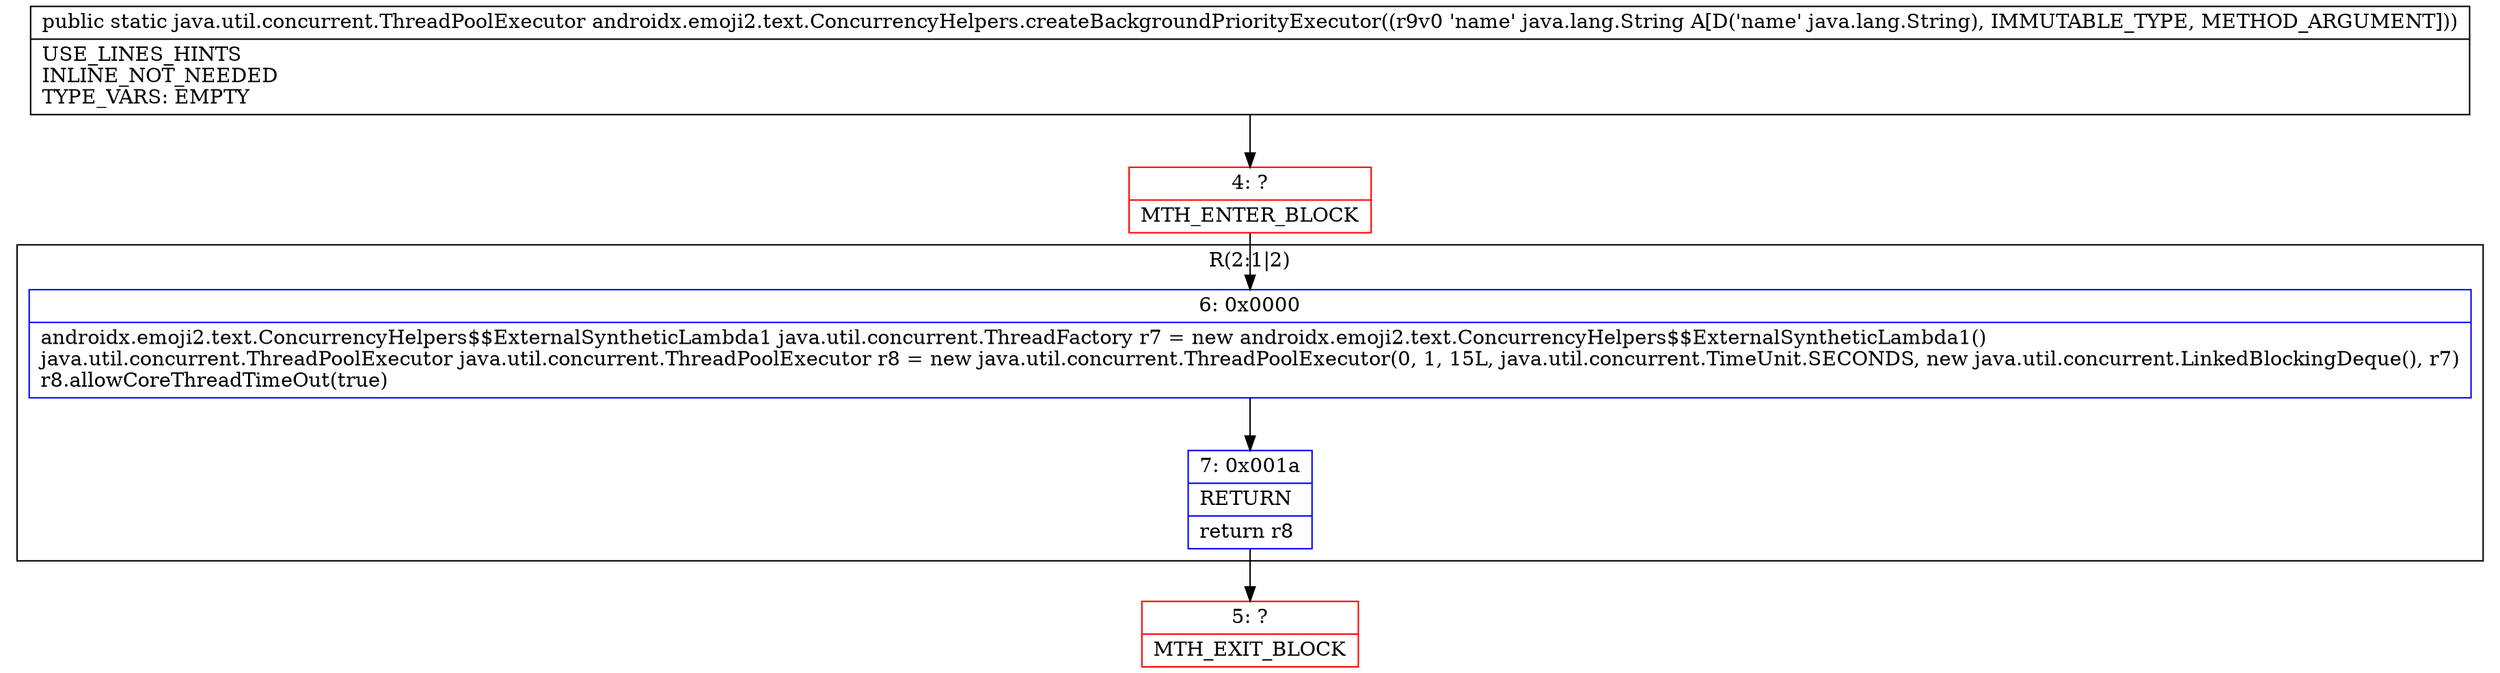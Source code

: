 digraph "CFG forandroidx.emoji2.text.ConcurrencyHelpers.createBackgroundPriorityExecutor(Ljava\/lang\/String;)Ljava\/util\/concurrent\/ThreadPoolExecutor;" {
subgraph cluster_Region_2132476176 {
label = "R(2:1|2)";
node [shape=record,color=blue];
Node_6 [shape=record,label="{6\:\ 0x0000|androidx.emoji2.text.ConcurrencyHelpers$$ExternalSyntheticLambda1 java.util.concurrent.ThreadFactory r7 = new androidx.emoji2.text.ConcurrencyHelpers$$ExternalSyntheticLambda1()\ljava.util.concurrent.ThreadPoolExecutor java.util.concurrent.ThreadPoolExecutor r8 = new java.util.concurrent.ThreadPoolExecutor(0, 1, 15L, java.util.concurrent.TimeUnit.SECONDS, new java.util.concurrent.LinkedBlockingDeque(), r7)\lr8.allowCoreThreadTimeOut(true)\l}"];
Node_7 [shape=record,label="{7\:\ 0x001a|RETURN\l|return r8\l}"];
}
Node_4 [shape=record,color=red,label="{4\:\ ?|MTH_ENTER_BLOCK\l}"];
Node_5 [shape=record,color=red,label="{5\:\ ?|MTH_EXIT_BLOCK\l}"];
MethodNode[shape=record,label="{public static java.util.concurrent.ThreadPoolExecutor androidx.emoji2.text.ConcurrencyHelpers.createBackgroundPriorityExecutor((r9v0 'name' java.lang.String A[D('name' java.lang.String), IMMUTABLE_TYPE, METHOD_ARGUMENT]))  | USE_LINES_HINTS\lINLINE_NOT_NEEDED\lTYPE_VARS: EMPTY\l}"];
MethodNode -> Node_4;Node_6 -> Node_7;
Node_7 -> Node_5;
Node_4 -> Node_6;
}

